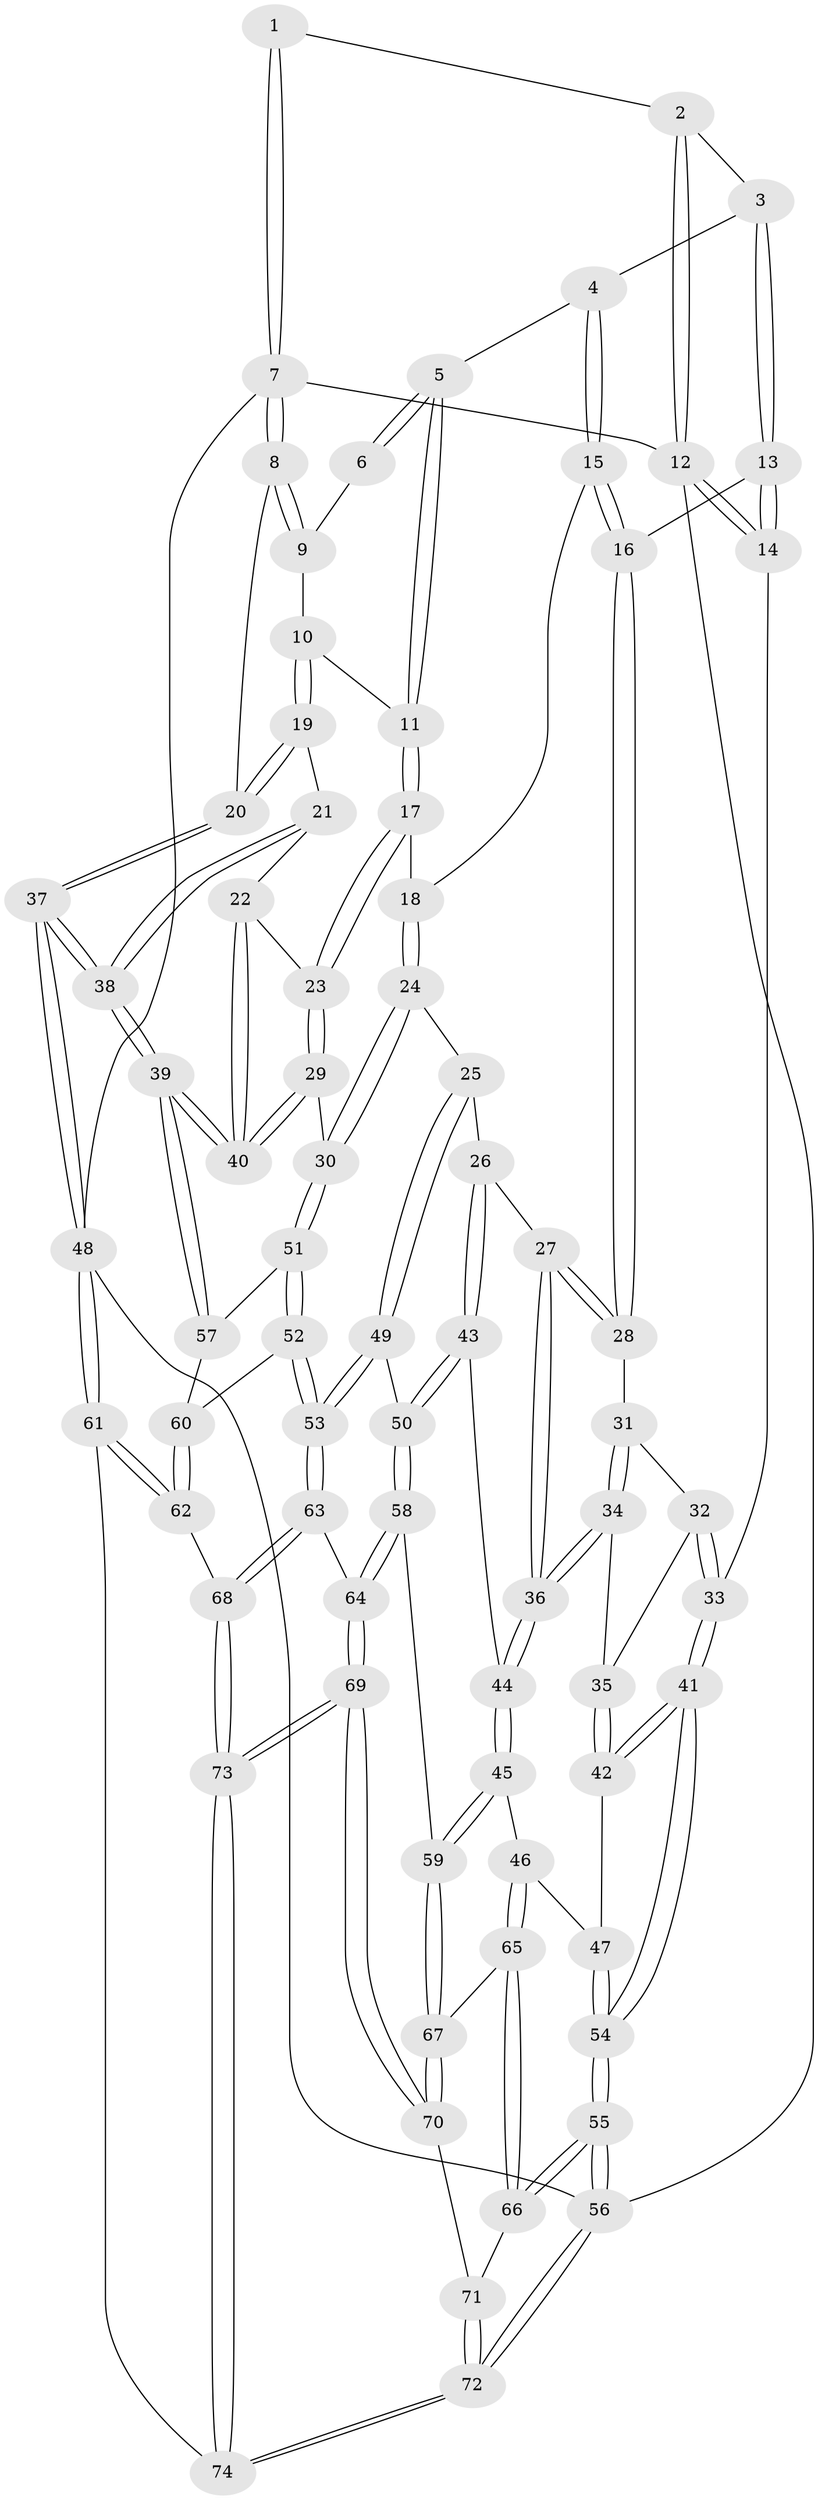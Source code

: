 // Generated by graph-tools (version 1.1) at 2025/03/03/09/25 03:03:18]
// undirected, 74 vertices, 182 edges
graph export_dot {
graph [start="1"]
  node [color=gray90,style=filled];
  1 [pos="+0.7986554269148339+0"];
  2 [pos="+0.4084168437518345+0"];
  3 [pos="+0.4185283041261172+0"];
  4 [pos="+0.6071972646519508+0.09698186754064195"];
  5 [pos="+0.7242582707656594+0.13554101778002622"];
  6 [pos="+0.7964160500834543+0"];
  7 [pos="+1+0"];
  8 [pos="+1+0"];
  9 [pos="+0.8856042377952297+0.060698886284616976"];
  10 [pos="+0.9007049705570216+0.1925161205780943"];
  11 [pos="+0.7641482800168252+0.2045299800983029"];
  12 [pos="+0+0"];
  13 [pos="+0.35532759208093434+0.13737045503803036"];
  14 [pos="+0+0.22183636920698782"];
  15 [pos="+0.560960064711664+0.2746313585079271"];
  16 [pos="+0.37795516628556597+0.2436177003504498"];
  17 [pos="+0.7555130614881568+0.2257228880966801"];
  18 [pos="+0.6030644851435965+0.3084044427081025"];
  19 [pos="+1+0.2517941494550897"];
  20 [pos="+1+0.23824427745694388"];
  21 [pos="+0.9225070568329643+0.3913186027513716"];
  22 [pos="+0.9187817882952866+0.39252595706777876"];
  23 [pos="+0.7948134537706141+0.4060206011822354"];
  24 [pos="+0.6037520636548742+0.4235291434544893"];
  25 [pos="+0.5850529315817339+0.43838960584403286"];
  26 [pos="+0.5034124679632345+0.4393047306354631"];
  27 [pos="+0.4526867309465112+0.3845437635256899"];
  28 [pos="+0.37174394116347614+0.2653979904480337"];
  29 [pos="+0.7732285738273124+0.43480443512066924"];
  30 [pos="+0.7433311703406057+0.4512298573804248"];
  31 [pos="+0.353776771351158+0.2856349923257012"];
  32 [pos="+0.21130212578545488+0.3002310559330777"];
  33 [pos="+0+0.25747452241226726"];
  34 [pos="+0.28650463346314103+0.42407517250723864"];
  35 [pos="+0.19877312381479398+0.4328215967221257"];
  36 [pos="+0.33327393980852177+0.503766564074789"];
  37 [pos="+1+0.8312397667696345"];
  38 [pos="+1+0.7143736021462078"];
  39 [pos="+0.9156871490614878+0.6292943208239817"];
  40 [pos="+0.8862671233905459+0.5685620599596505"];
  41 [pos="+0+0.43074197765360306"];
  42 [pos="+0.09531485365217268+0.45375581031622914"];
  43 [pos="+0.41903478311870507+0.5366852256348991"];
  44 [pos="+0.3490511087031283+0.5386998757294389"];
  45 [pos="+0.32389072700369226+0.5794809457528375"];
  46 [pos="+0.252151621811562+0.6153275486386484"];
  47 [pos="+0.21470251672041404+0.5792671737256604"];
  48 [pos="+1+1"];
  49 [pos="+0.5869208072711097+0.6026443134797386"];
  50 [pos="+0.47580855549262796+0.59191966172834"];
  51 [pos="+0.7396847108394339+0.47881550413513807"];
  52 [pos="+0.6828735865973077+0.624916363492979"];
  53 [pos="+0.6291600576693974+0.6534388816775504"];
  54 [pos="+0+0.6907311015024543"];
  55 [pos="+0+0.8223323931986911"];
  56 [pos="+0+1"];
  57 [pos="+0.8190524854958766+0.6194475757320685"];
  58 [pos="+0.4374696725363769+0.7163600657690493"];
  59 [pos="+0.39873573603877993+0.7176618576079955"];
  60 [pos="+0.7519304019045705+0.6347829601507742"];
  61 [pos="+1+1"];
  62 [pos="+0.8486645873871675+0.9475669368029217"];
  63 [pos="+0.6103040709171671+0.7681104230662533"];
  64 [pos="+0.530228360103133+0.7685438726494139"];
  65 [pos="+0.23692931640376222+0.6445493225627643"];
  66 [pos="+0.11940030533937043+0.7420698003538164"];
  67 [pos="+0.34187905068920554+0.7688211990943629"];
  68 [pos="+0.6228301595295603+0.7851638301875522"];
  69 [pos="+0.40723723386685795+0.8988424014146181"];
  70 [pos="+0.32402810484041034+0.808795039436493"];
  71 [pos="+0.32103658097076787+0.8095674620357199"];
  72 [pos="+0+1"];
  73 [pos="+0.4312134608560397+1"];
  74 [pos="+0.42366444064255276+1"];
  1 -- 2;
  1 -- 7;
  1 -- 7;
  2 -- 3;
  2 -- 12;
  2 -- 12;
  3 -- 4;
  3 -- 13;
  3 -- 13;
  4 -- 5;
  4 -- 15;
  4 -- 15;
  5 -- 6;
  5 -- 6;
  5 -- 11;
  5 -- 11;
  6 -- 9;
  7 -- 8;
  7 -- 8;
  7 -- 12;
  7 -- 48;
  8 -- 9;
  8 -- 9;
  8 -- 20;
  9 -- 10;
  10 -- 11;
  10 -- 19;
  10 -- 19;
  11 -- 17;
  11 -- 17;
  12 -- 14;
  12 -- 14;
  12 -- 56;
  13 -- 14;
  13 -- 14;
  13 -- 16;
  14 -- 33;
  15 -- 16;
  15 -- 16;
  15 -- 18;
  16 -- 28;
  16 -- 28;
  17 -- 18;
  17 -- 23;
  17 -- 23;
  18 -- 24;
  18 -- 24;
  19 -- 20;
  19 -- 20;
  19 -- 21;
  20 -- 37;
  20 -- 37;
  21 -- 22;
  21 -- 38;
  21 -- 38;
  22 -- 23;
  22 -- 40;
  22 -- 40;
  23 -- 29;
  23 -- 29;
  24 -- 25;
  24 -- 30;
  24 -- 30;
  25 -- 26;
  25 -- 49;
  25 -- 49;
  26 -- 27;
  26 -- 43;
  26 -- 43;
  27 -- 28;
  27 -- 28;
  27 -- 36;
  27 -- 36;
  28 -- 31;
  29 -- 30;
  29 -- 40;
  29 -- 40;
  30 -- 51;
  30 -- 51;
  31 -- 32;
  31 -- 34;
  31 -- 34;
  32 -- 33;
  32 -- 33;
  32 -- 35;
  33 -- 41;
  33 -- 41;
  34 -- 35;
  34 -- 36;
  34 -- 36;
  35 -- 42;
  35 -- 42;
  36 -- 44;
  36 -- 44;
  37 -- 38;
  37 -- 38;
  37 -- 48;
  37 -- 48;
  38 -- 39;
  38 -- 39;
  39 -- 40;
  39 -- 40;
  39 -- 57;
  39 -- 57;
  41 -- 42;
  41 -- 42;
  41 -- 54;
  41 -- 54;
  42 -- 47;
  43 -- 44;
  43 -- 50;
  43 -- 50;
  44 -- 45;
  44 -- 45;
  45 -- 46;
  45 -- 59;
  45 -- 59;
  46 -- 47;
  46 -- 65;
  46 -- 65;
  47 -- 54;
  47 -- 54;
  48 -- 61;
  48 -- 61;
  48 -- 56;
  49 -- 50;
  49 -- 53;
  49 -- 53;
  50 -- 58;
  50 -- 58;
  51 -- 52;
  51 -- 52;
  51 -- 57;
  52 -- 53;
  52 -- 53;
  52 -- 60;
  53 -- 63;
  53 -- 63;
  54 -- 55;
  54 -- 55;
  55 -- 56;
  55 -- 56;
  55 -- 66;
  55 -- 66;
  56 -- 72;
  56 -- 72;
  57 -- 60;
  58 -- 59;
  58 -- 64;
  58 -- 64;
  59 -- 67;
  59 -- 67;
  60 -- 62;
  60 -- 62;
  61 -- 62;
  61 -- 62;
  61 -- 74;
  62 -- 68;
  63 -- 64;
  63 -- 68;
  63 -- 68;
  64 -- 69;
  64 -- 69;
  65 -- 66;
  65 -- 66;
  65 -- 67;
  66 -- 71;
  67 -- 70;
  67 -- 70;
  68 -- 73;
  68 -- 73;
  69 -- 70;
  69 -- 70;
  69 -- 73;
  69 -- 73;
  70 -- 71;
  71 -- 72;
  71 -- 72;
  72 -- 74;
  72 -- 74;
  73 -- 74;
  73 -- 74;
}
